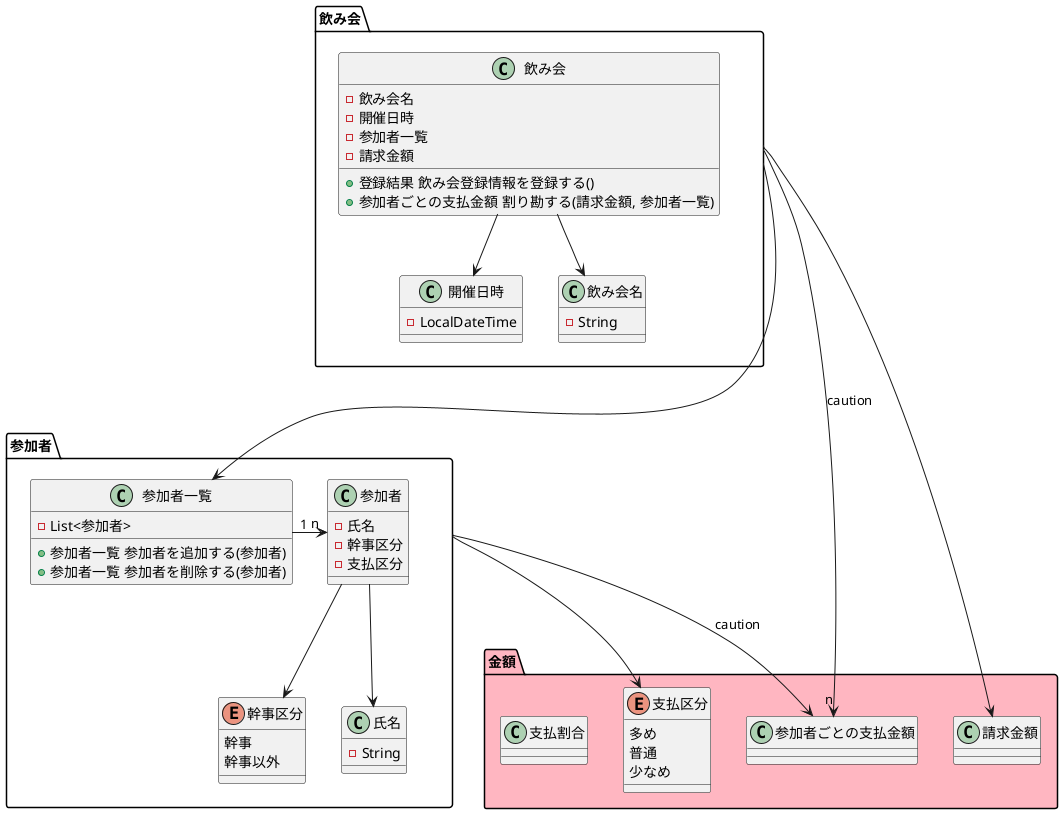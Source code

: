 @startuml
/'=================================='/
package 飲み会 {
  class 飲み会 {
    - 飲み会名
    - 開催日時
    - 参加者一覧
    - 請求金額
    + 登録結果 飲み会登録情報を登録する()
    + 参加者ごとの支払金額 割り勘する(請求金額, 参加者一覧)
  }
  class 飲み会名 {
    - String
  }

  class 開催日時 {
    - LocalDateTime
  }

  /'--------------------'/

  飲み会 -d-> 飲み会名
  飲み会 -d-> 開催日時
}

/'=================================='/
package 参加者 {
  enum 幹事区分 {
    幹事
    幹事以外
  }

  class 氏名 {
    - String
  }

  class 参加者 {
    - 氏名
    - 幹事区分
    - 支払区分
  }

  class 参加者一覧 {
    - List<参加者>
    + 参加者一覧 参加者を追加する(参加者)
    + 参加者一覧 参加者を削除する(参加者)
  }

  /'--------------------'/
  参加者一覧 "1" -> "n" 参加者
  参加者 -d-> 氏名
  参加者 -d-> 幹事区分
}

/'=================================='/
package 金額 #ffb6c1 {

  class 参加者ごとの支払金額 {
  }

  enum 支払区分 {
    多め
    普通
    少なめ
  }

  class 支払割合 {
  }

  class 請求金額 {
  }

  /'--------------------'/
}

/'=================================='/
飲み会 ---> 参加者一覧
参加者 --> 支払区分
参加者 --> 参加者ごとの支払金額 : caution
飲み会 --> "n" 参加者ごとの支払金額 : caution
飲み会 -> 請求金額

@enduml
